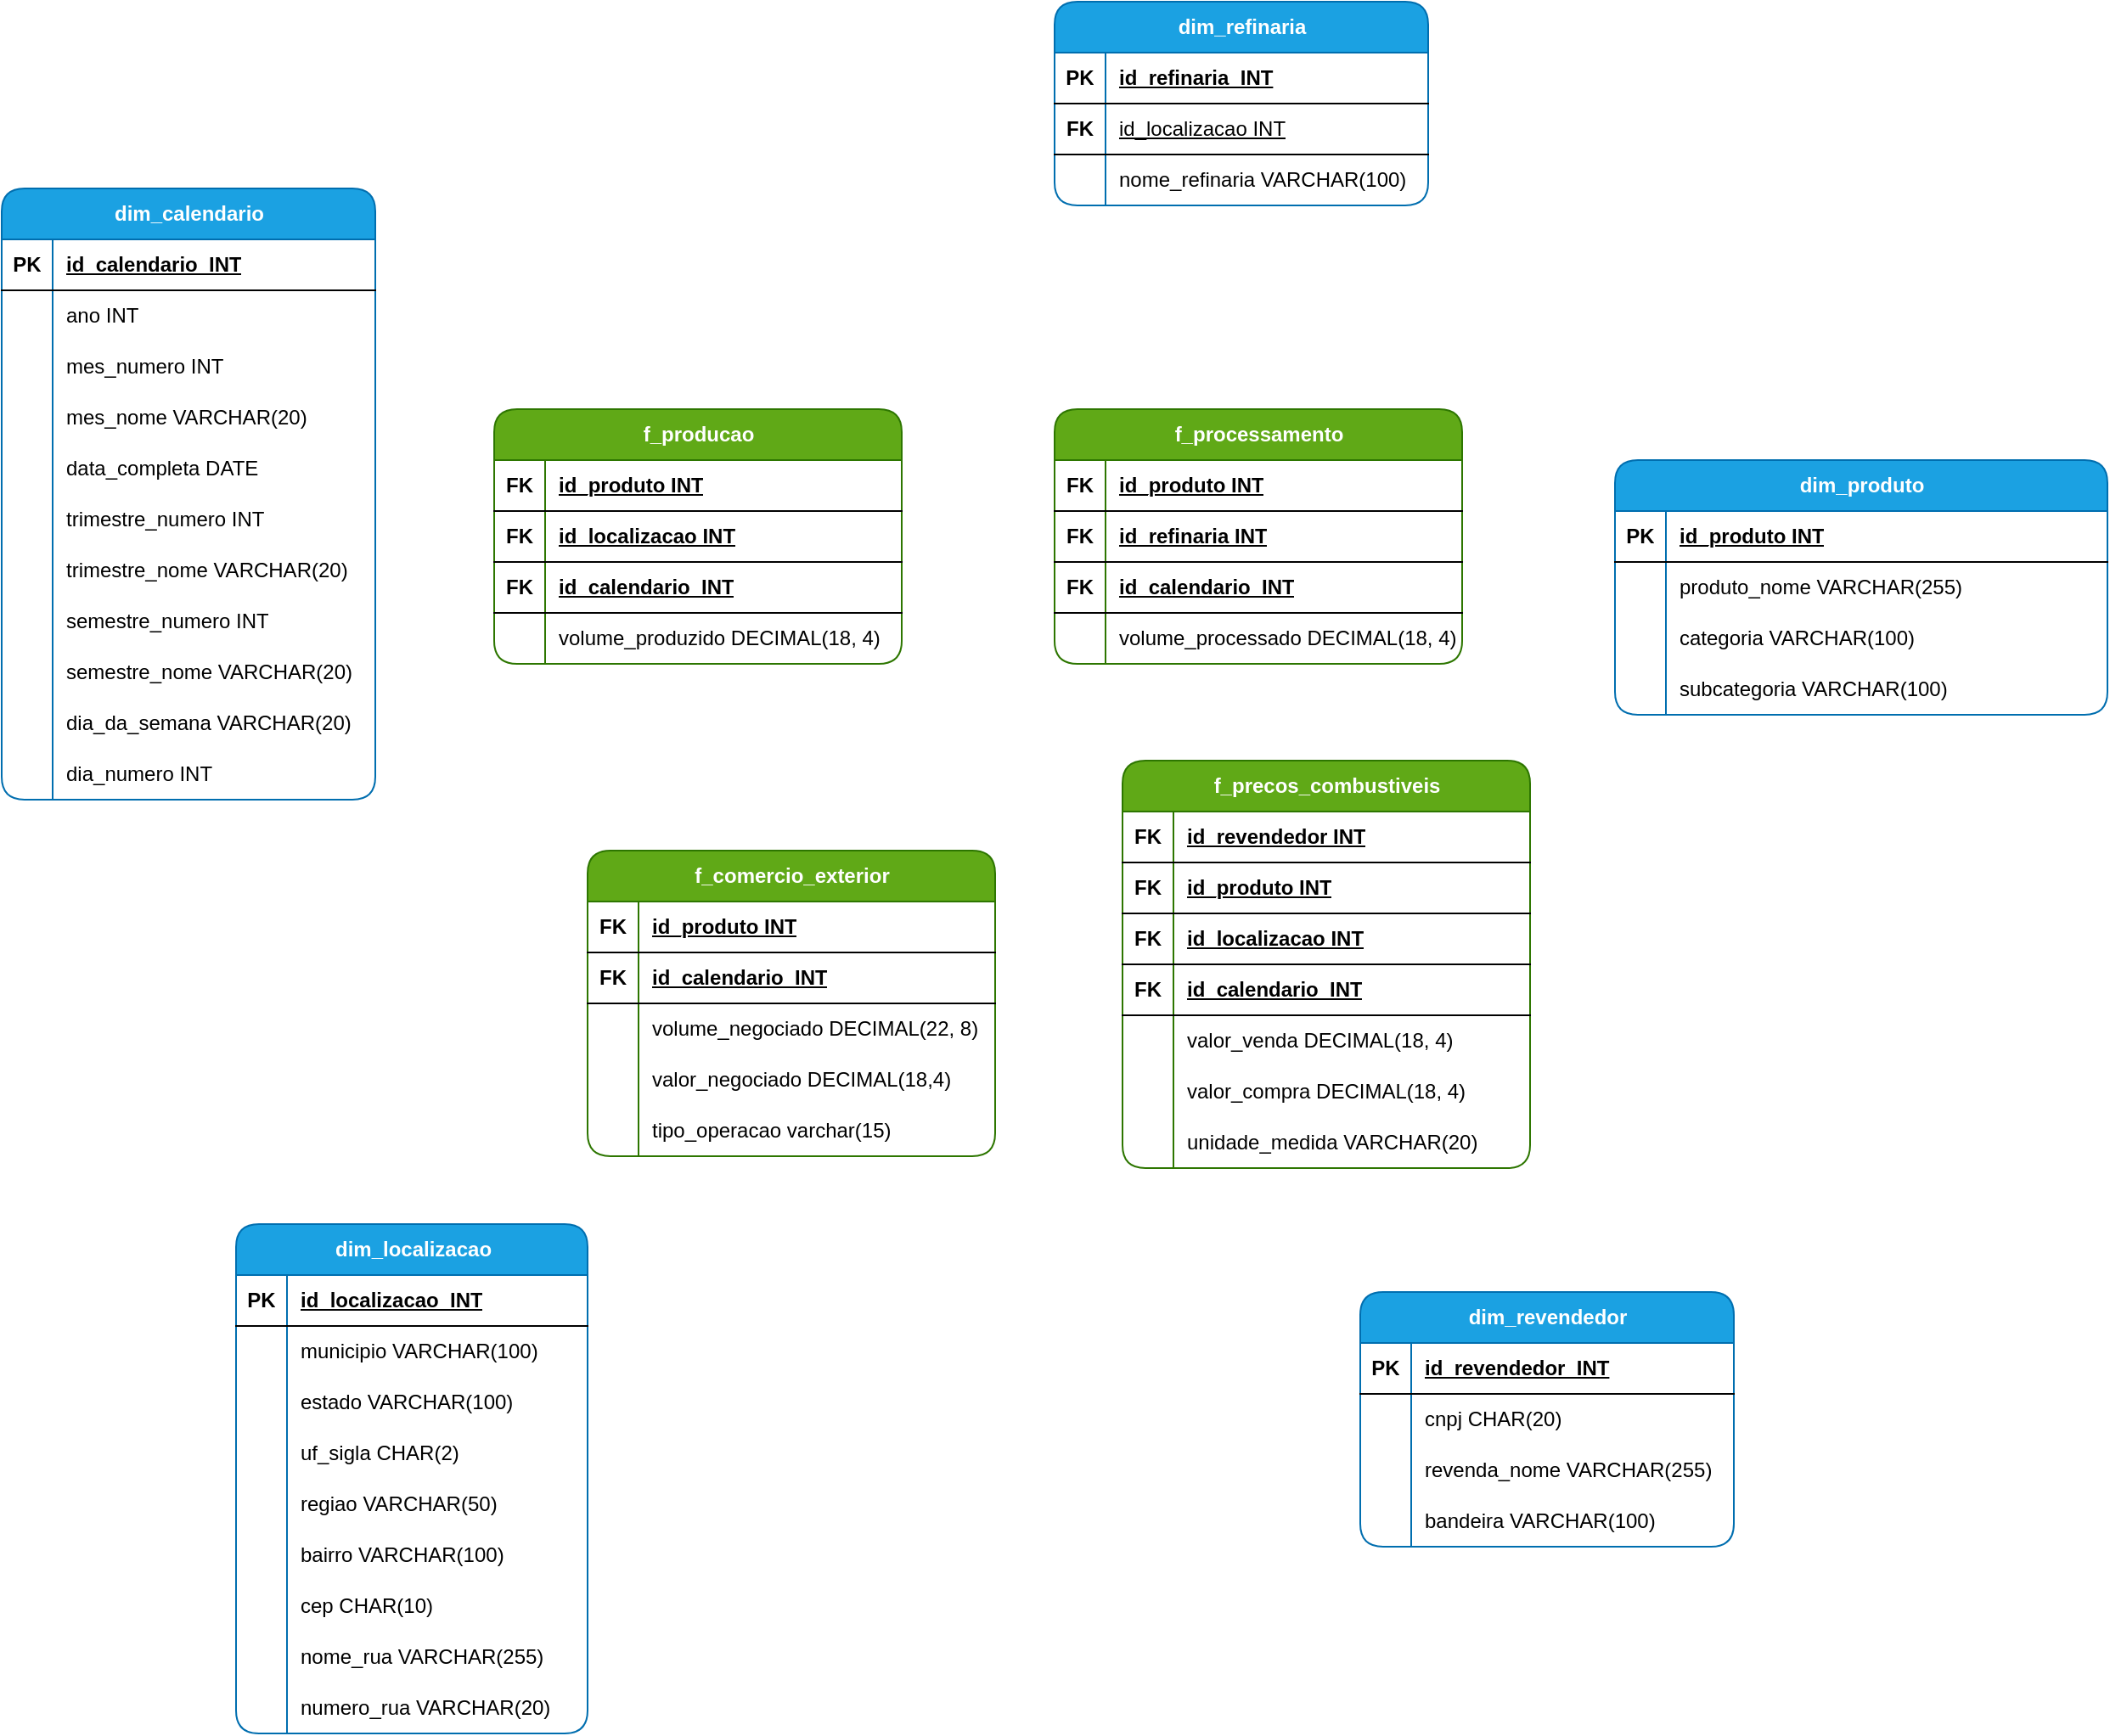 <mxfile version="28.2.5">
  <diagram name="Página-1" id="UThVWe6GM-PNlUxIlU_Z">
    <mxGraphModel grid="1" page="1" gridSize="10" guides="1" tooltips="1" connect="1" arrows="1" fold="1" pageScale="1" pageWidth="1169" pageHeight="1654" math="0" shadow="0">
      <root>
        <mxCell id="0" />
        <mxCell id="1" parent="0" />
        <mxCell id="CKmOCb5uWBH4dnPtMNz6-170" value="dim_calendario" style="shape=table;startSize=30;container=1;collapsible=1;childLayout=tableLayout;fixedRows=1;rowLines=0;fontStyle=1;align=center;resizeLast=1;html=1;swimlaneFillColor=default;rounded=1;shadow=0;strokeWidth=1;perimeterSpacing=1;fillColor=#1ba1e2;strokeColor=#006EAF;fontSize=12;spacingTop=0;fontColor=#ffffff;" vertex="1" parent="1">
          <mxGeometry x="120" y="490" width="220" height="360" as="geometry">
            <mxRectangle x="240" y="50" width="120" height="30" as="alternateBounds" />
          </mxGeometry>
        </mxCell>
        <mxCell id="CKmOCb5uWBH4dnPtMNz6-171" value="" style="shape=tableRow;horizontal=0;startSize=0;swimlaneHead=0;swimlaneBody=0;fillColor=none;collapsible=0;dropTarget=0;points=[[0,0.5],[1,0.5]];portConstraint=eastwest;top=0;left=0;right=0;bottom=1;" vertex="1" parent="CKmOCb5uWBH4dnPtMNz6-170">
          <mxGeometry y="30" width="220" height="30" as="geometry" />
        </mxCell>
        <mxCell id="CKmOCb5uWBH4dnPtMNz6-172" value="PK" style="shape=partialRectangle;connectable=0;fillColor=none;top=0;left=0;bottom=0;right=0;fontStyle=1;overflow=hidden;whiteSpace=wrap;html=1;" vertex="1" parent="CKmOCb5uWBH4dnPtMNz6-171">
          <mxGeometry width="30" height="30" as="geometry">
            <mxRectangle width="30" height="30" as="alternateBounds" />
          </mxGeometry>
        </mxCell>
        <mxCell id="CKmOCb5uWBH4dnPtMNz6-173" value="id_calendario&amp;nbsp; INT" style="shape=partialRectangle;connectable=0;fillColor=none;top=0;left=0;bottom=0;right=0;align=left;spacingLeft=6;fontStyle=5;overflow=hidden;whiteSpace=wrap;html=1;" vertex="1" parent="CKmOCb5uWBH4dnPtMNz6-171">
          <mxGeometry x="30" width="190" height="30" as="geometry">
            <mxRectangle width="190" height="30" as="alternateBounds" />
          </mxGeometry>
        </mxCell>
        <mxCell id="CKmOCb5uWBH4dnPtMNz6-174" value="" style="shape=tableRow;horizontal=0;startSize=0;swimlaneHead=0;swimlaneBody=0;fillColor=none;collapsible=0;dropTarget=0;points=[[0,0.5],[1,0.5]];portConstraint=eastwest;top=0;left=0;right=0;bottom=0;" vertex="1" parent="CKmOCb5uWBH4dnPtMNz6-170">
          <mxGeometry y="60" width="220" height="30" as="geometry" />
        </mxCell>
        <mxCell id="CKmOCb5uWBH4dnPtMNz6-175" value="" style="shape=partialRectangle;connectable=0;fillColor=none;top=0;left=0;bottom=0;right=0;editable=1;overflow=hidden;whiteSpace=wrap;html=1;" vertex="1" parent="CKmOCb5uWBH4dnPtMNz6-174">
          <mxGeometry width="30" height="30" as="geometry">
            <mxRectangle width="30" height="30" as="alternateBounds" />
          </mxGeometry>
        </mxCell>
        <mxCell id="CKmOCb5uWBH4dnPtMNz6-176" value="ano INT" style="shape=partialRectangle;connectable=0;fillColor=none;top=0;left=0;bottom=0;right=0;align=left;spacingLeft=6;overflow=hidden;whiteSpace=wrap;html=1;" vertex="1" parent="CKmOCb5uWBH4dnPtMNz6-174">
          <mxGeometry x="30" width="190" height="30" as="geometry">
            <mxRectangle width="190" height="30" as="alternateBounds" />
          </mxGeometry>
        </mxCell>
        <mxCell id="CKmOCb5uWBH4dnPtMNz6-177" value="" style="shape=tableRow;horizontal=0;startSize=0;swimlaneHead=0;swimlaneBody=0;fillColor=none;collapsible=0;dropTarget=0;points=[[0,0.5],[1,0.5]];portConstraint=eastwest;top=0;left=0;right=0;bottom=0;" vertex="1" parent="CKmOCb5uWBH4dnPtMNz6-170">
          <mxGeometry y="90" width="220" height="30" as="geometry" />
        </mxCell>
        <mxCell id="CKmOCb5uWBH4dnPtMNz6-178" value="" style="shape=partialRectangle;connectable=0;fillColor=none;top=0;left=0;bottom=0;right=0;editable=1;overflow=hidden;whiteSpace=wrap;html=1;" vertex="1" parent="CKmOCb5uWBH4dnPtMNz6-177">
          <mxGeometry width="30" height="30" as="geometry">
            <mxRectangle width="30" height="30" as="alternateBounds" />
          </mxGeometry>
        </mxCell>
        <mxCell id="CKmOCb5uWBH4dnPtMNz6-179" value="mes_numero INT" style="shape=partialRectangle;connectable=0;fillColor=none;top=0;left=0;bottom=0;right=0;align=left;spacingLeft=6;overflow=hidden;whiteSpace=wrap;html=1;" vertex="1" parent="CKmOCb5uWBH4dnPtMNz6-177">
          <mxGeometry x="30" width="190" height="30" as="geometry">
            <mxRectangle width="190" height="30" as="alternateBounds" />
          </mxGeometry>
        </mxCell>
        <mxCell id="CKmOCb5uWBH4dnPtMNz6-180" value="" style="shape=tableRow;horizontal=0;startSize=0;swimlaneHead=0;swimlaneBody=0;fillColor=none;collapsible=0;dropTarget=0;points=[[0,0.5],[1,0.5]];portConstraint=eastwest;top=0;left=0;right=0;bottom=0;" vertex="1" parent="CKmOCb5uWBH4dnPtMNz6-170">
          <mxGeometry y="120" width="220" height="30" as="geometry" />
        </mxCell>
        <mxCell id="CKmOCb5uWBH4dnPtMNz6-181" value="" style="shape=partialRectangle;connectable=0;fillColor=none;top=0;left=0;bottom=0;right=0;editable=1;overflow=hidden;whiteSpace=wrap;html=1;dashed=1;" vertex="1" parent="CKmOCb5uWBH4dnPtMNz6-180">
          <mxGeometry width="30" height="30" as="geometry">
            <mxRectangle width="30" height="30" as="alternateBounds" />
          </mxGeometry>
        </mxCell>
        <mxCell id="CKmOCb5uWBH4dnPtMNz6-182" value="mes_nome VARCHAR(20)" style="shape=partialRectangle;connectable=0;fillColor=none;top=0;left=0;bottom=0;right=0;align=left;spacingLeft=6;overflow=hidden;whiteSpace=wrap;html=1;" vertex="1" parent="CKmOCb5uWBH4dnPtMNz6-180">
          <mxGeometry x="30" width="190" height="30" as="geometry">
            <mxRectangle width="190" height="30" as="alternateBounds" />
          </mxGeometry>
        </mxCell>
        <mxCell id="CKmOCb5uWBH4dnPtMNz6-183" style="shape=tableRow;horizontal=0;startSize=0;swimlaneHead=0;swimlaneBody=0;fillColor=none;collapsible=0;dropTarget=0;points=[[0,0.5],[1,0.5]];portConstraint=eastwest;top=0;left=0;right=0;bottom=0;" vertex="1" parent="CKmOCb5uWBH4dnPtMNz6-170">
          <mxGeometry y="150" width="220" height="30" as="geometry" />
        </mxCell>
        <mxCell id="CKmOCb5uWBH4dnPtMNz6-184" style="shape=partialRectangle;connectable=0;fillColor=none;top=0;left=0;bottom=0;right=0;editable=1;overflow=hidden;whiteSpace=wrap;html=1;dashed=1;" vertex="1" parent="CKmOCb5uWBH4dnPtMNz6-183">
          <mxGeometry width="30" height="30" as="geometry">
            <mxRectangle width="30" height="30" as="alternateBounds" />
          </mxGeometry>
        </mxCell>
        <mxCell id="CKmOCb5uWBH4dnPtMNz6-185" value="data_completa DATE" style="shape=partialRectangle;connectable=0;fillColor=none;top=0;left=0;bottom=0;right=0;align=left;spacingLeft=6;overflow=hidden;whiteSpace=wrap;html=1;" vertex="1" parent="CKmOCb5uWBH4dnPtMNz6-183">
          <mxGeometry x="30" width="190" height="30" as="geometry">
            <mxRectangle width="190" height="30" as="alternateBounds" />
          </mxGeometry>
        </mxCell>
        <mxCell id="CKmOCb5uWBH4dnPtMNz6-186" style="shape=tableRow;horizontal=0;startSize=0;swimlaneHead=0;swimlaneBody=0;fillColor=none;collapsible=0;dropTarget=0;points=[[0,0.5],[1,0.5]];portConstraint=eastwest;top=0;left=0;right=0;bottom=0;" vertex="1" parent="CKmOCb5uWBH4dnPtMNz6-170">
          <mxGeometry y="180" width="220" height="30" as="geometry" />
        </mxCell>
        <mxCell id="CKmOCb5uWBH4dnPtMNz6-187" style="shape=partialRectangle;connectable=0;fillColor=none;top=0;left=0;bottom=0;right=0;editable=1;overflow=hidden;whiteSpace=wrap;html=1;dashed=1;" vertex="1" parent="CKmOCb5uWBH4dnPtMNz6-186">
          <mxGeometry width="30" height="30" as="geometry">
            <mxRectangle width="30" height="30" as="alternateBounds" />
          </mxGeometry>
        </mxCell>
        <mxCell id="CKmOCb5uWBH4dnPtMNz6-188" value="trimestre_numero INT" style="shape=partialRectangle;connectable=0;fillColor=none;top=0;left=0;bottom=0;right=0;align=left;spacingLeft=6;overflow=hidden;whiteSpace=wrap;html=1;" vertex="1" parent="CKmOCb5uWBH4dnPtMNz6-186">
          <mxGeometry x="30" width="190" height="30" as="geometry">
            <mxRectangle width="190" height="30" as="alternateBounds" />
          </mxGeometry>
        </mxCell>
        <mxCell id="CKmOCb5uWBH4dnPtMNz6-189" style="shape=tableRow;horizontal=0;startSize=0;swimlaneHead=0;swimlaneBody=0;fillColor=none;collapsible=0;dropTarget=0;points=[[0,0.5],[1,0.5]];portConstraint=eastwest;top=0;left=0;right=0;bottom=0;" vertex="1" parent="CKmOCb5uWBH4dnPtMNz6-170">
          <mxGeometry y="210" width="220" height="30" as="geometry" />
        </mxCell>
        <mxCell id="CKmOCb5uWBH4dnPtMNz6-190" style="shape=partialRectangle;connectable=0;fillColor=none;top=0;left=0;bottom=0;right=0;editable=1;overflow=hidden;whiteSpace=wrap;html=1;dashed=1;" vertex="1" parent="CKmOCb5uWBH4dnPtMNz6-189">
          <mxGeometry width="30" height="30" as="geometry">
            <mxRectangle width="30" height="30" as="alternateBounds" />
          </mxGeometry>
        </mxCell>
        <mxCell id="CKmOCb5uWBH4dnPtMNz6-191" value="trimestre_nome VARCHAR(20)" style="shape=partialRectangle;connectable=0;fillColor=none;top=0;left=0;bottom=0;right=0;align=left;spacingLeft=6;overflow=hidden;whiteSpace=wrap;html=1;" vertex="1" parent="CKmOCb5uWBH4dnPtMNz6-189">
          <mxGeometry x="30" width="190" height="30" as="geometry">
            <mxRectangle width="190" height="30" as="alternateBounds" />
          </mxGeometry>
        </mxCell>
        <mxCell id="CKmOCb5uWBH4dnPtMNz6-192" style="shape=tableRow;horizontal=0;startSize=0;swimlaneHead=0;swimlaneBody=0;fillColor=none;collapsible=0;dropTarget=0;points=[[0,0.5],[1,0.5]];portConstraint=eastwest;top=0;left=0;right=0;bottom=0;" vertex="1" parent="CKmOCb5uWBH4dnPtMNz6-170">
          <mxGeometry y="240" width="220" height="30" as="geometry" />
        </mxCell>
        <mxCell id="CKmOCb5uWBH4dnPtMNz6-193" style="shape=partialRectangle;connectable=0;fillColor=none;top=0;left=0;bottom=0;right=0;editable=1;overflow=hidden;whiteSpace=wrap;html=1;dashed=1;" vertex="1" parent="CKmOCb5uWBH4dnPtMNz6-192">
          <mxGeometry width="30" height="30" as="geometry">
            <mxRectangle width="30" height="30" as="alternateBounds" />
          </mxGeometry>
        </mxCell>
        <mxCell id="CKmOCb5uWBH4dnPtMNz6-194" value="semestre_numero INT" style="shape=partialRectangle;connectable=0;fillColor=none;top=0;left=0;bottom=0;right=0;align=left;spacingLeft=6;overflow=hidden;whiteSpace=wrap;html=1;" vertex="1" parent="CKmOCb5uWBH4dnPtMNz6-192">
          <mxGeometry x="30" width="190" height="30" as="geometry">
            <mxRectangle width="190" height="30" as="alternateBounds" />
          </mxGeometry>
        </mxCell>
        <mxCell id="CKmOCb5uWBH4dnPtMNz6-195" style="shape=tableRow;horizontal=0;startSize=0;swimlaneHead=0;swimlaneBody=0;fillColor=none;collapsible=0;dropTarget=0;points=[[0,0.5],[1,0.5]];portConstraint=eastwest;top=0;left=0;right=0;bottom=0;" vertex="1" parent="CKmOCb5uWBH4dnPtMNz6-170">
          <mxGeometry y="270" width="220" height="30" as="geometry" />
        </mxCell>
        <mxCell id="CKmOCb5uWBH4dnPtMNz6-196" style="shape=partialRectangle;connectable=0;fillColor=none;top=0;left=0;bottom=0;right=0;editable=1;overflow=hidden;whiteSpace=wrap;html=1;dashed=1;" vertex="1" parent="CKmOCb5uWBH4dnPtMNz6-195">
          <mxGeometry width="30" height="30" as="geometry">
            <mxRectangle width="30" height="30" as="alternateBounds" />
          </mxGeometry>
        </mxCell>
        <mxCell id="CKmOCb5uWBH4dnPtMNz6-197" value="semestre_nome VARCHAR(20)" style="shape=partialRectangle;connectable=0;fillColor=none;top=0;left=0;bottom=0;right=0;align=left;spacingLeft=6;overflow=hidden;whiteSpace=wrap;html=1;" vertex="1" parent="CKmOCb5uWBH4dnPtMNz6-195">
          <mxGeometry x="30" width="190" height="30" as="geometry">
            <mxRectangle width="190" height="30" as="alternateBounds" />
          </mxGeometry>
        </mxCell>
        <mxCell id="CKmOCb5uWBH4dnPtMNz6-198" style="shape=tableRow;horizontal=0;startSize=0;swimlaneHead=0;swimlaneBody=0;fillColor=none;collapsible=0;dropTarget=0;points=[[0,0.5],[1,0.5]];portConstraint=eastwest;top=0;left=0;right=0;bottom=0;" vertex="1" parent="CKmOCb5uWBH4dnPtMNz6-170">
          <mxGeometry y="300" width="220" height="30" as="geometry" />
        </mxCell>
        <mxCell id="CKmOCb5uWBH4dnPtMNz6-199" style="shape=partialRectangle;connectable=0;fillColor=none;top=0;left=0;bottom=0;right=0;editable=1;overflow=hidden;whiteSpace=wrap;html=1;dashed=1;" vertex="1" parent="CKmOCb5uWBH4dnPtMNz6-198">
          <mxGeometry width="30" height="30" as="geometry">
            <mxRectangle width="30" height="30" as="alternateBounds" />
          </mxGeometry>
        </mxCell>
        <mxCell id="CKmOCb5uWBH4dnPtMNz6-200" value="dia_da_semana VARCHAR(20)" style="shape=partialRectangle;connectable=0;fillColor=none;top=0;left=0;bottom=0;right=0;align=left;spacingLeft=6;overflow=hidden;whiteSpace=wrap;html=1;" vertex="1" parent="CKmOCb5uWBH4dnPtMNz6-198">
          <mxGeometry x="30" width="190" height="30" as="geometry">
            <mxRectangle width="190" height="30" as="alternateBounds" />
          </mxGeometry>
        </mxCell>
        <mxCell id="CKmOCb5uWBH4dnPtMNz6-201" style="shape=tableRow;horizontal=0;startSize=0;swimlaneHead=0;swimlaneBody=0;fillColor=none;collapsible=0;dropTarget=0;points=[[0,0.5],[1,0.5]];portConstraint=eastwest;top=0;left=0;right=0;bottom=0;" vertex="1" parent="CKmOCb5uWBH4dnPtMNz6-170">
          <mxGeometry y="330" width="220" height="30" as="geometry" />
        </mxCell>
        <mxCell id="CKmOCb5uWBH4dnPtMNz6-202" style="shape=partialRectangle;connectable=0;fillColor=none;top=0;left=0;bottom=0;right=0;editable=1;overflow=hidden;whiteSpace=wrap;html=1;dashed=1;" vertex="1" parent="CKmOCb5uWBH4dnPtMNz6-201">
          <mxGeometry width="30" height="30" as="geometry">
            <mxRectangle width="30" height="30" as="alternateBounds" />
          </mxGeometry>
        </mxCell>
        <mxCell id="CKmOCb5uWBH4dnPtMNz6-203" value="dia_numero INT" style="shape=partialRectangle;connectable=0;fillColor=none;top=0;left=0;bottom=0;right=0;align=left;spacingLeft=6;overflow=hidden;whiteSpace=wrap;html=1;" vertex="1" parent="CKmOCb5uWBH4dnPtMNz6-201">
          <mxGeometry x="30" width="190" height="30" as="geometry">
            <mxRectangle width="190" height="30" as="alternateBounds" />
          </mxGeometry>
        </mxCell>
        <mxCell id="CKmOCb5uWBH4dnPtMNz6-204" value="dim_localizacao" style="shape=table;startSize=30;container=1;collapsible=1;childLayout=tableLayout;fixedRows=1;rowLines=0;fontStyle=1;align=center;resizeLast=1;html=1;swimlaneFillColor=default;rounded=1;shadow=0;strokeWidth=1;perimeterSpacing=1;fillColor=#1ba1e2;fontColor=#ffffff;strokeColor=#006EAF;fontSize=12;spacingTop=0;" vertex="1" parent="1">
          <mxGeometry x="258" y="1100" width="207" height="300" as="geometry">
            <mxRectangle x="240" y="50" width="120" height="30" as="alternateBounds" />
          </mxGeometry>
        </mxCell>
        <mxCell id="CKmOCb5uWBH4dnPtMNz6-205" value="" style="shape=tableRow;horizontal=0;startSize=0;swimlaneHead=0;swimlaneBody=0;fillColor=none;collapsible=0;dropTarget=0;points=[[0,0.5],[1,0.5]];portConstraint=eastwest;top=0;left=0;right=0;bottom=1;" vertex="1" parent="CKmOCb5uWBH4dnPtMNz6-204">
          <mxGeometry y="30" width="207" height="30" as="geometry" />
        </mxCell>
        <mxCell id="CKmOCb5uWBH4dnPtMNz6-206" value="PK" style="shape=partialRectangle;connectable=0;fillColor=none;top=0;left=0;bottom=0;right=0;fontStyle=1;overflow=hidden;whiteSpace=wrap;html=1;" vertex="1" parent="CKmOCb5uWBH4dnPtMNz6-205">
          <mxGeometry width="30" height="30" as="geometry">
            <mxRectangle width="30" height="30" as="alternateBounds" />
          </mxGeometry>
        </mxCell>
        <mxCell id="CKmOCb5uWBH4dnPtMNz6-207" value="id_localizacao&amp;nbsp; INT" style="shape=partialRectangle;connectable=0;fillColor=none;top=0;left=0;bottom=0;right=0;align=left;spacingLeft=6;fontStyle=5;overflow=hidden;whiteSpace=wrap;html=1;" vertex="1" parent="CKmOCb5uWBH4dnPtMNz6-205">
          <mxGeometry x="30" width="177" height="30" as="geometry">
            <mxRectangle width="177" height="30" as="alternateBounds" />
          </mxGeometry>
        </mxCell>
        <mxCell id="CKmOCb5uWBH4dnPtMNz6-208" value="" style="shape=tableRow;horizontal=0;startSize=0;swimlaneHead=0;swimlaneBody=0;fillColor=none;collapsible=0;dropTarget=0;points=[[0,0.5],[1,0.5]];portConstraint=eastwest;top=0;left=0;right=0;bottom=0;" vertex="1" parent="CKmOCb5uWBH4dnPtMNz6-204">
          <mxGeometry y="60" width="207" height="30" as="geometry" />
        </mxCell>
        <mxCell id="CKmOCb5uWBH4dnPtMNz6-209" value="" style="shape=partialRectangle;connectable=0;fillColor=none;top=0;left=0;bottom=0;right=0;editable=1;overflow=hidden;whiteSpace=wrap;html=1;" vertex="1" parent="CKmOCb5uWBH4dnPtMNz6-208">
          <mxGeometry width="30" height="30" as="geometry">
            <mxRectangle width="30" height="30" as="alternateBounds" />
          </mxGeometry>
        </mxCell>
        <mxCell id="CKmOCb5uWBH4dnPtMNz6-210" value="municipio VARCHAR(100)" style="shape=partialRectangle;connectable=0;fillColor=none;top=0;left=0;bottom=0;right=0;align=left;spacingLeft=6;overflow=hidden;whiteSpace=wrap;html=1;" vertex="1" parent="CKmOCb5uWBH4dnPtMNz6-208">
          <mxGeometry x="30" width="177" height="30" as="geometry">
            <mxRectangle width="177" height="30" as="alternateBounds" />
          </mxGeometry>
        </mxCell>
        <mxCell id="CKmOCb5uWBH4dnPtMNz6-211" value="" style="shape=tableRow;horizontal=0;startSize=0;swimlaneHead=0;swimlaneBody=0;fillColor=none;collapsible=0;dropTarget=0;points=[[0,0.5],[1,0.5]];portConstraint=eastwest;top=0;left=0;right=0;bottom=0;" vertex="1" parent="CKmOCb5uWBH4dnPtMNz6-204">
          <mxGeometry y="90" width="207" height="30" as="geometry" />
        </mxCell>
        <mxCell id="CKmOCb5uWBH4dnPtMNz6-212" value="" style="shape=partialRectangle;connectable=0;fillColor=none;top=0;left=0;bottom=0;right=0;editable=1;overflow=hidden;whiteSpace=wrap;html=1;" vertex="1" parent="CKmOCb5uWBH4dnPtMNz6-211">
          <mxGeometry width="30" height="30" as="geometry">
            <mxRectangle width="30" height="30" as="alternateBounds" />
          </mxGeometry>
        </mxCell>
        <mxCell id="CKmOCb5uWBH4dnPtMNz6-213" value="estado VARCHAR(100)" style="shape=partialRectangle;connectable=0;fillColor=none;top=0;left=0;bottom=0;right=0;align=left;spacingLeft=6;overflow=hidden;whiteSpace=wrap;html=1;" vertex="1" parent="CKmOCb5uWBH4dnPtMNz6-211">
          <mxGeometry x="30" width="177" height="30" as="geometry">
            <mxRectangle width="177" height="30" as="alternateBounds" />
          </mxGeometry>
        </mxCell>
        <mxCell id="CKmOCb5uWBH4dnPtMNz6-214" value="" style="shape=tableRow;horizontal=0;startSize=0;swimlaneHead=0;swimlaneBody=0;fillColor=none;collapsible=0;dropTarget=0;points=[[0,0.5],[1,0.5]];portConstraint=eastwest;top=0;left=0;right=0;bottom=0;" vertex="1" parent="CKmOCb5uWBH4dnPtMNz6-204">
          <mxGeometry y="120" width="207" height="30" as="geometry" />
        </mxCell>
        <mxCell id="CKmOCb5uWBH4dnPtMNz6-215" value="" style="shape=partialRectangle;connectable=0;fillColor=none;top=0;left=0;bottom=0;right=0;editable=1;overflow=hidden;whiteSpace=wrap;html=1;dashed=1;" vertex="1" parent="CKmOCb5uWBH4dnPtMNz6-214">
          <mxGeometry width="30" height="30" as="geometry">
            <mxRectangle width="30" height="30" as="alternateBounds" />
          </mxGeometry>
        </mxCell>
        <mxCell id="CKmOCb5uWBH4dnPtMNz6-216" value="uf_sigla CHAR(2)" style="shape=partialRectangle;connectable=0;fillColor=none;top=0;left=0;bottom=0;right=0;align=left;spacingLeft=6;overflow=hidden;whiteSpace=wrap;html=1;" vertex="1" parent="CKmOCb5uWBH4dnPtMNz6-214">
          <mxGeometry x="30" width="177" height="30" as="geometry">
            <mxRectangle width="177" height="30" as="alternateBounds" />
          </mxGeometry>
        </mxCell>
        <mxCell id="CKmOCb5uWBH4dnPtMNz6-217" style="shape=tableRow;horizontal=0;startSize=0;swimlaneHead=0;swimlaneBody=0;fillColor=none;collapsible=0;dropTarget=0;points=[[0,0.5],[1,0.5]];portConstraint=eastwest;top=0;left=0;right=0;bottom=0;" vertex="1" parent="CKmOCb5uWBH4dnPtMNz6-204">
          <mxGeometry y="150" width="207" height="30" as="geometry" />
        </mxCell>
        <mxCell id="CKmOCb5uWBH4dnPtMNz6-218" style="shape=partialRectangle;connectable=0;fillColor=none;top=0;left=0;bottom=0;right=0;editable=1;overflow=hidden;whiteSpace=wrap;html=1;dashed=1;" vertex="1" parent="CKmOCb5uWBH4dnPtMNz6-217">
          <mxGeometry width="30" height="30" as="geometry">
            <mxRectangle width="30" height="30" as="alternateBounds" />
          </mxGeometry>
        </mxCell>
        <mxCell id="CKmOCb5uWBH4dnPtMNz6-219" value="regiao VARCHAR(50)" style="shape=partialRectangle;connectable=0;fillColor=none;top=0;left=0;bottom=0;right=0;align=left;spacingLeft=6;overflow=hidden;whiteSpace=wrap;html=1;" vertex="1" parent="CKmOCb5uWBH4dnPtMNz6-217">
          <mxGeometry x="30" width="177" height="30" as="geometry">
            <mxRectangle width="177" height="30" as="alternateBounds" />
          </mxGeometry>
        </mxCell>
        <mxCell id="CKmOCb5uWBH4dnPtMNz6-220" style="shape=tableRow;horizontal=0;startSize=0;swimlaneHead=0;swimlaneBody=0;fillColor=none;collapsible=0;dropTarget=0;points=[[0,0.5],[1,0.5]];portConstraint=eastwest;top=0;left=0;right=0;bottom=0;" vertex="1" parent="CKmOCb5uWBH4dnPtMNz6-204">
          <mxGeometry y="180" width="207" height="30" as="geometry" />
        </mxCell>
        <mxCell id="CKmOCb5uWBH4dnPtMNz6-221" style="shape=partialRectangle;connectable=0;fillColor=none;top=0;left=0;bottom=0;right=0;editable=1;overflow=hidden;whiteSpace=wrap;html=1;dashed=1;" vertex="1" parent="CKmOCb5uWBH4dnPtMNz6-220">
          <mxGeometry width="30" height="30" as="geometry">
            <mxRectangle width="30" height="30" as="alternateBounds" />
          </mxGeometry>
        </mxCell>
        <mxCell id="CKmOCb5uWBH4dnPtMNz6-222" value="bairro VARCHAR(100)" style="shape=partialRectangle;connectable=0;fillColor=none;top=0;left=0;bottom=0;right=0;align=left;spacingLeft=6;overflow=hidden;whiteSpace=wrap;html=1;" vertex="1" parent="CKmOCb5uWBH4dnPtMNz6-220">
          <mxGeometry x="30" width="177" height="30" as="geometry">
            <mxRectangle width="177" height="30" as="alternateBounds" />
          </mxGeometry>
        </mxCell>
        <mxCell id="CKmOCb5uWBH4dnPtMNz6-223" style="shape=tableRow;horizontal=0;startSize=0;swimlaneHead=0;swimlaneBody=0;fillColor=none;collapsible=0;dropTarget=0;points=[[0,0.5],[1,0.5]];portConstraint=eastwest;top=0;left=0;right=0;bottom=0;" vertex="1" parent="CKmOCb5uWBH4dnPtMNz6-204">
          <mxGeometry y="210" width="207" height="30" as="geometry" />
        </mxCell>
        <mxCell id="CKmOCb5uWBH4dnPtMNz6-224" style="shape=partialRectangle;connectable=0;fillColor=none;top=0;left=0;bottom=0;right=0;editable=1;overflow=hidden;whiteSpace=wrap;html=1;dashed=1;" vertex="1" parent="CKmOCb5uWBH4dnPtMNz6-223">
          <mxGeometry width="30" height="30" as="geometry">
            <mxRectangle width="30" height="30" as="alternateBounds" />
          </mxGeometry>
        </mxCell>
        <mxCell id="CKmOCb5uWBH4dnPtMNz6-225" value="cep CHAR(10)" style="shape=partialRectangle;connectable=0;fillColor=none;top=0;left=0;bottom=0;right=0;align=left;spacingLeft=6;overflow=hidden;whiteSpace=wrap;html=1;" vertex="1" parent="CKmOCb5uWBH4dnPtMNz6-223">
          <mxGeometry x="30" width="177" height="30" as="geometry">
            <mxRectangle width="177" height="30" as="alternateBounds" />
          </mxGeometry>
        </mxCell>
        <mxCell id="CKmOCb5uWBH4dnPtMNz6-226" style="shape=tableRow;horizontal=0;startSize=0;swimlaneHead=0;swimlaneBody=0;fillColor=none;collapsible=0;dropTarget=0;points=[[0,0.5],[1,0.5]];portConstraint=eastwest;top=0;left=0;right=0;bottom=0;" vertex="1" parent="CKmOCb5uWBH4dnPtMNz6-204">
          <mxGeometry y="240" width="207" height="30" as="geometry" />
        </mxCell>
        <mxCell id="CKmOCb5uWBH4dnPtMNz6-227" style="shape=partialRectangle;connectable=0;fillColor=none;top=0;left=0;bottom=0;right=0;editable=1;overflow=hidden;whiteSpace=wrap;html=1;dashed=1;" vertex="1" parent="CKmOCb5uWBH4dnPtMNz6-226">
          <mxGeometry width="30" height="30" as="geometry">
            <mxRectangle width="30" height="30" as="alternateBounds" />
          </mxGeometry>
        </mxCell>
        <mxCell id="CKmOCb5uWBH4dnPtMNz6-228" value="nome_rua VARCHAR(255)" style="shape=partialRectangle;connectable=0;fillColor=none;top=0;left=0;bottom=0;right=0;align=left;spacingLeft=6;overflow=hidden;whiteSpace=wrap;html=1;" vertex="1" parent="CKmOCb5uWBH4dnPtMNz6-226">
          <mxGeometry x="30" width="177" height="30" as="geometry">
            <mxRectangle width="177" height="30" as="alternateBounds" />
          </mxGeometry>
        </mxCell>
        <mxCell id="CKmOCb5uWBH4dnPtMNz6-229" style="shape=tableRow;horizontal=0;startSize=0;swimlaneHead=0;swimlaneBody=0;fillColor=none;collapsible=0;dropTarget=0;points=[[0,0.5],[1,0.5]];portConstraint=eastwest;top=0;left=0;right=0;bottom=0;" vertex="1" parent="CKmOCb5uWBH4dnPtMNz6-204">
          <mxGeometry y="270" width="207" height="30" as="geometry" />
        </mxCell>
        <mxCell id="CKmOCb5uWBH4dnPtMNz6-230" style="shape=partialRectangle;connectable=0;fillColor=none;top=0;left=0;bottom=0;right=0;editable=1;overflow=hidden;whiteSpace=wrap;html=1;dashed=1;" vertex="1" parent="CKmOCb5uWBH4dnPtMNz6-229">
          <mxGeometry width="30" height="30" as="geometry">
            <mxRectangle width="30" height="30" as="alternateBounds" />
          </mxGeometry>
        </mxCell>
        <mxCell id="CKmOCb5uWBH4dnPtMNz6-231" value="numero_rua VARCHAR(20)" style="shape=partialRectangle;connectable=0;fillColor=none;top=0;left=0;bottom=0;right=0;align=left;spacingLeft=6;overflow=hidden;whiteSpace=wrap;html=1;" vertex="1" parent="CKmOCb5uWBH4dnPtMNz6-229">
          <mxGeometry x="30" width="177" height="30" as="geometry">
            <mxRectangle width="177" height="30" as="alternateBounds" />
          </mxGeometry>
        </mxCell>
        <mxCell id="CKmOCb5uWBH4dnPtMNz6-232" value="dim_revendedor" style="shape=table;startSize=30;container=1;collapsible=1;childLayout=tableLayout;fixedRows=1;rowLines=0;fontStyle=1;align=center;resizeLast=1;html=1;swimlaneFillColor=default;rounded=1;shadow=0;strokeWidth=1;perimeterSpacing=1;fillColor=#1ba1e2;strokeColor=#006EAF;fontSize=12;spacingTop=0;fontColor=#ffffff;" vertex="1" parent="1">
          <mxGeometry x="920" y="1140" width="220" height="150" as="geometry">
            <mxRectangle x="240" y="50" width="120" height="30" as="alternateBounds" />
          </mxGeometry>
        </mxCell>
        <mxCell id="CKmOCb5uWBH4dnPtMNz6-233" value="" style="shape=tableRow;horizontal=0;startSize=0;swimlaneHead=0;swimlaneBody=0;fillColor=none;collapsible=0;dropTarget=0;points=[[0,0.5],[1,0.5]];portConstraint=eastwest;top=0;left=0;right=0;bottom=1;" vertex="1" parent="CKmOCb5uWBH4dnPtMNz6-232">
          <mxGeometry y="30" width="220" height="30" as="geometry" />
        </mxCell>
        <mxCell id="CKmOCb5uWBH4dnPtMNz6-234" value="PK" style="shape=partialRectangle;connectable=0;fillColor=none;top=0;left=0;bottom=0;right=0;fontStyle=1;overflow=hidden;whiteSpace=wrap;html=1;" vertex="1" parent="CKmOCb5uWBH4dnPtMNz6-233">
          <mxGeometry width="30" height="30" as="geometry">
            <mxRectangle width="30" height="30" as="alternateBounds" />
          </mxGeometry>
        </mxCell>
        <mxCell id="CKmOCb5uWBH4dnPtMNz6-235" value="id_revendedor&amp;nbsp; INT" style="shape=partialRectangle;connectable=0;fillColor=none;top=0;left=0;bottom=0;right=0;align=left;spacingLeft=6;fontStyle=5;overflow=hidden;whiteSpace=wrap;html=1;" vertex="1" parent="CKmOCb5uWBH4dnPtMNz6-233">
          <mxGeometry x="30" width="190" height="30" as="geometry">
            <mxRectangle width="190" height="30" as="alternateBounds" />
          </mxGeometry>
        </mxCell>
        <mxCell id="CKmOCb5uWBH4dnPtMNz6-236" value="" style="shape=tableRow;horizontal=0;startSize=0;swimlaneHead=0;swimlaneBody=0;fillColor=none;collapsible=0;dropTarget=0;points=[[0,0.5],[1,0.5]];portConstraint=eastwest;top=0;left=0;right=0;bottom=0;" vertex="1" parent="CKmOCb5uWBH4dnPtMNz6-232">
          <mxGeometry y="60" width="220" height="30" as="geometry" />
        </mxCell>
        <mxCell id="CKmOCb5uWBH4dnPtMNz6-237" value="" style="shape=partialRectangle;connectable=0;fillColor=none;top=0;left=0;bottom=0;right=0;editable=1;overflow=hidden;whiteSpace=wrap;html=1;" vertex="1" parent="CKmOCb5uWBH4dnPtMNz6-236">
          <mxGeometry width="30" height="30" as="geometry">
            <mxRectangle width="30" height="30" as="alternateBounds" />
          </mxGeometry>
        </mxCell>
        <mxCell id="CKmOCb5uWBH4dnPtMNz6-238" value="cnpj CHAR(20)" style="shape=partialRectangle;connectable=0;fillColor=none;top=0;left=0;bottom=0;right=0;align=left;spacingLeft=6;overflow=hidden;whiteSpace=wrap;html=1;" vertex="1" parent="CKmOCb5uWBH4dnPtMNz6-236">
          <mxGeometry x="30" width="190" height="30" as="geometry">
            <mxRectangle width="190" height="30" as="alternateBounds" />
          </mxGeometry>
        </mxCell>
        <mxCell id="CKmOCb5uWBH4dnPtMNz6-239" value="" style="shape=tableRow;horizontal=0;startSize=0;swimlaneHead=0;swimlaneBody=0;fillColor=none;collapsible=0;dropTarget=0;points=[[0,0.5],[1,0.5]];portConstraint=eastwest;top=0;left=0;right=0;bottom=0;" vertex="1" parent="CKmOCb5uWBH4dnPtMNz6-232">
          <mxGeometry y="90" width="220" height="30" as="geometry" />
        </mxCell>
        <mxCell id="CKmOCb5uWBH4dnPtMNz6-240" value="" style="shape=partialRectangle;connectable=0;fillColor=none;top=0;left=0;bottom=0;right=0;editable=1;overflow=hidden;whiteSpace=wrap;html=1;" vertex="1" parent="CKmOCb5uWBH4dnPtMNz6-239">
          <mxGeometry width="30" height="30" as="geometry">
            <mxRectangle width="30" height="30" as="alternateBounds" />
          </mxGeometry>
        </mxCell>
        <mxCell id="CKmOCb5uWBH4dnPtMNz6-241" value="revenda_nome VARCHAR(255)" style="shape=partialRectangle;connectable=0;fillColor=none;top=0;left=0;bottom=0;right=0;align=left;spacingLeft=6;overflow=hidden;whiteSpace=wrap;html=1;" vertex="1" parent="CKmOCb5uWBH4dnPtMNz6-239">
          <mxGeometry x="30" width="190" height="30" as="geometry">
            <mxRectangle width="190" height="30" as="alternateBounds" />
          </mxGeometry>
        </mxCell>
        <mxCell id="CKmOCb5uWBH4dnPtMNz6-242" value="" style="shape=tableRow;horizontal=0;startSize=0;swimlaneHead=0;swimlaneBody=0;fillColor=none;collapsible=0;dropTarget=0;points=[[0,0.5],[1,0.5]];portConstraint=eastwest;top=0;left=0;right=0;bottom=0;" vertex="1" parent="CKmOCb5uWBH4dnPtMNz6-232">
          <mxGeometry y="120" width="220" height="30" as="geometry" />
        </mxCell>
        <mxCell id="CKmOCb5uWBH4dnPtMNz6-243" value="" style="shape=partialRectangle;connectable=0;fillColor=none;top=0;left=0;bottom=0;right=0;editable=1;overflow=hidden;whiteSpace=wrap;html=1;dashed=1;" vertex="1" parent="CKmOCb5uWBH4dnPtMNz6-242">
          <mxGeometry width="30" height="30" as="geometry">
            <mxRectangle width="30" height="30" as="alternateBounds" />
          </mxGeometry>
        </mxCell>
        <mxCell id="CKmOCb5uWBH4dnPtMNz6-244" value="bandeira VARCHAR(100)" style="shape=partialRectangle;connectable=0;fillColor=none;top=0;left=0;bottom=0;right=0;align=left;spacingLeft=6;overflow=hidden;whiteSpace=wrap;html=1;" vertex="1" parent="CKmOCb5uWBH4dnPtMNz6-242">
          <mxGeometry x="30" width="190" height="30" as="geometry">
            <mxRectangle width="190" height="30" as="alternateBounds" />
          </mxGeometry>
        </mxCell>
        <mxCell id="CKmOCb5uWBH4dnPtMNz6-245" value="dim_produto" style="shape=table;startSize=30;container=1;collapsible=1;childLayout=tableLayout;fixedRows=1;rowLines=0;fontStyle=1;align=center;resizeLast=1;html=1;swimlaneFillColor=default;rounded=1;shadow=0;strokeWidth=1;perimeterSpacing=1;fillColor=#1ba1e2;strokeColor=#006EAF;fontSize=12;spacingTop=0;fontColor=#ffffff;" vertex="1" parent="1">
          <mxGeometry x="1070" y="650" width="290" height="150" as="geometry">
            <mxRectangle x="240" y="50" width="120" height="30" as="alternateBounds" />
          </mxGeometry>
        </mxCell>
        <mxCell id="CKmOCb5uWBH4dnPtMNz6-246" value="" style="shape=tableRow;horizontal=0;startSize=0;swimlaneHead=0;swimlaneBody=0;fillColor=none;collapsible=0;dropTarget=0;points=[[0,0.5],[1,0.5]];portConstraint=eastwest;top=0;left=0;right=0;bottom=1;" vertex="1" parent="CKmOCb5uWBH4dnPtMNz6-245">
          <mxGeometry y="30" width="290" height="30" as="geometry" />
        </mxCell>
        <mxCell id="CKmOCb5uWBH4dnPtMNz6-247" value="PK" style="shape=partialRectangle;connectable=0;fillColor=none;top=0;left=0;bottom=0;right=0;fontStyle=1;overflow=hidden;whiteSpace=wrap;html=1;" vertex="1" parent="CKmOCb5uWBH4dnPtMNz6-246">
          <mxGeometry width="30" height="30" as="geometry">
            <mxRectangle width="30" height="30" as="alternateBounds" />
          </mxGeometry>
        </mxCell>
        <mxCell id="CKmOCb5uWBH4dnPtMNz6-248" value="id_produto INT" style="shape=partialRectangle;connectable=0;fillColor=none;top=0;left=0;bottom=0;right=0;align=left;spacingLeft=6;fontStyle=5;overflow=hidden;whiteSpace=wrap;html=1;" vertex="1" parent="CKmOCb5uWBH4dnPtMNz6-246">
          <mxGeometry x="30" width="260" height="30" as="geometry">
            <mxRectangle width="260" height="30" as="alternateBounds" />
          </mxGeometry>
        </mxCell>
        <mxCell id="CKmOCb5uWBH4dnPtMNz6-249" value="" style="shape=tableRow;horizontal=0;startSize=0;swimlaneHead=0;swimlaneBody=0;fillColor=none;collapsible=0;dropTarget=0;points=[[0,0.5],[1,0.5]];portConstraint=eastwest;top=0;left=0;right=0;bottom=0;" vertex="1" parent="CKmOCb5uWBH4dnPtMNz6-245">
          <mxGeometry y="60" width="290" height="30" as="geometry" />
        </mxCell>
        <mxCell id="CKmOCb5uWBH4dnPtMNz6-250" value="" style="shape=partialRectangle;connectable=0;fillColor=none;top=0;left=0;bottom=0;right=0;editable=1;overflow=hidden;whiteSpace=wrap;html=1;" vertex="1" parent="CKmOCb5uWBH4dnPtMNz6-249">
          <mxGeometry width="30" height="30" as="geometry">
            <mxRectangle width="30" height="30" as="alternateBounds" />
          </mxGeometry>
        </mxCell>
        <mxCell id="CKmOCb5uWBH4dnPtMNz6-251" value="produto_nome VARCHAR(255)" style="shape=partialRectangle;connectable=0;fillColor=none;top=0;left=0;bottom=0;right=0;align=left;spacingLeft=6;overflow=hidden;whiteSpace=wrap;html=1;" vertex="1" parent="CKmOCb5uWBH4dnPtMNz6-249">
          <mxGeometry x="30" width="260" height="30" as="geometry">
            <mxRectangle width="260" height="30" as="alternateBounds" />
          </mxGeometry>
        </mxCell>
        <mxCell id="CKmOCb5uWBH4dnPtMNz6-252" value="" style="shape=tableRow;horizontal=0;startSize=0;swimlaneHead=0;swimlaneBody=0;fillColor=none;collapsible=0;dropTarget=0;points=[[0,0.5],[1,0.5]];portConstraint=eastwest;top=0;left=0;right=0;bottom=0;" vertex="1" parent="CKmOCb5uWBH4dnPtMNz6-245">
          <mxGeometry y="90" width="290" height="30" as="geometry" />
        </mxCell>
        <mxCell id="CKmOCb5uWBH4dnPtMNz6-253" value="" style="shape=partialRectangle;connectable=0;fillColor=none;top=0;left=0;bottom=0;right=0;editable=1;overflow=hidden;whiteSpace=wrap;html=1;" vertex="1" parent="CKmOCb5uWBH4dnPtMNz6-252">
          <mxGeometry width="30" height="30" as="geometry">
            <mxRectangle width="30" height="30" as="alternateBounds" />
          </mxGeometry>
        </mxCell>
        <mxCell id="CKmOCb5uWBH4dnPtMNz6-254" value="categoria VARCHAR(100)" style="shape=partialRectangle;connectable=0;fillColor=none;top=0;left=0;bottom=0;right=0;align=left;spacingLeft=6;overflow=hidden;whiteSpace=wrap;html=1;" vertex="1" parent="CKmOCb5uWBH4dnPtMNz6-252">
          <mxGeometry x="30" width="260" height="30" as="geometry">
            <mxRectangle width="260" height="30" as="alternateBounds" />
          </mxGeometry>
        </mxCell>
        <mxCell id="CKmOCb5uWBH4dnPtMNz6-255" value="" style="shape=tableRow;horizontal=0;startSize=0;swimlaneHead=0;swimlaneBody=0;fillColor=none;collapsible=0;dropTarget=0;points=[[0,0.5],[1,0.5]];portConstraint=eastwest;top=0;left=0;right=0;bottom=0;" vertex="1" parent="CKmOCb5uWBH4dnPtMNz6-245">
          <mxGeometry y="120" width="290" height="30" as="geometry" />
        </mxCell>
        <mxCell id="CKmOCb5uWBH4dnPtMNz6-256" value="" style="shape=partialRectangle;connectable=0;fillColor=none;top=0;left=0;bottom=0;right=0;editable=1;overflow=hidden;whiteSpace=wrap;html=1;dashed=1;" vertex="1" parent="CKmOCb5uWBH4dnPtMNz6-255">
          <mxGeometry width="30" height="30" as="geometry">
            <mxRectangle width="30" height="30" as="alternateBounds" />
          </mxGeometry>
        </mxCell>
        <mxCell id="CKmOCb5uWBH4dnPtMNz6-257" value="subcategoria VARCHAR(100)" style="shape=partialRectangle;connectable=0;fillColor=none;top=0;left=0;bottom=0;right=0;align=left;spacingLeft=6;overflow=hidden;whiteSpace=wrap;html=1;" vertex="1" parent="CKmOCb5uWBH4dnPtMNz6-255">
          <mxGeometry x="30" width="260" height="30" as="geometry">
            <mxRectangle width="260" height="30" as="alternateBounds" />
          </mxGeometry>
        </mxCell>
        <mxCell id="CKmOCb5uWBH4dnPtMNz6-264" value="dim_refinaria" style="shape=table;startSize=30;container=1;collapsible=1;childLayout=tableLayout;fixedRows=1;rowLines=0;fontStyle=1;align=center;resizeLast=1;html=1;swimlaneFillColor=default;rounded=1;shadow=0;strokeWidth=1;perimeterSpacing=1;fillColor=#1ba1e2;strokeColor=#006EAF;fontSize=12;spacingTop=0;fontColor=#ffffff;" vertex="1" parent="1">
          <mxGeometry x="740" y="380" width="220" height="120" as="geometry">
            <mxRectangle x="240" y="50" width="120" height="30" as="alternateBounds" />
          </mxGeometry>
        </mxCell>
        <mxCell id="CKmOCb5uWBH4dnPtMNz6-265" style="shape=tableRow;horizontal=0;startSize=0;swimlaneHead=0;swimlaneBody=0;fillColor=none;collapsible=0;dropTarget=0;points=[[0,0.5],[1,0.5]];portConstraint=eastwest;top=0;left=0;right=0;bottom=1;" vertex="1" parent="CKmOCb5uWBH4dnPtMNz6-264">
          <mxGeometry y="30" width="220" height="30" as="geometry" />
        </mxCell>
        <mxCell id="CKmOCb5uWBH4dnPtMNz6-266" value="PK" style="shape=partialRectangle;connectable=0;fillColor=none;top=0;left=0;bottom=0;right=0;fontStyle=1;overflow=hidden;whiteSpace=wrap;html=1;" vertex="1" parent="CKmOCb5uWBH4dnPtMNz6-265">
          <mxGeometry width="30" height="30" as="geometry">
            <mxRectangle width="30" height="30" as="alternateBounds" />
          </mxGeometry>
        </mxCell>
        <mxCell id="CKmOCb5uWBH4dnPtMNz6-267" value="id_refinaria&amp;nbsp; INT" style="shape=partialRectangle;connectable=0;fillColor=none;top=0;left=0;bottom=0;right=0;align=left;spacingLeft=6;fontStyle=5;overflow=hidden;whiteSpace=wrap;html=1;" vertex="1" parent="CKmOCb5uWBH4dnPtMNz6-265">
          <mxGeometry x="30" width="190" height="30" as="geometry">
            <mxRectangle width="190" height="30" as="alternateBounds" />
          </mxGeometry>
        </mxCell>
        <mxCell id="CKmOCb5uWBH4dnPtMNz6-268" value="" style="shape=tableRow;horizontal=0;startSize=0;swimlaneHead=0;swimlaneBody=0;fillColor=none;collapsible=0;dropTarget=0;points=[[0,0.5],[1,0.5]];portConstraint=eastwest;top=0;left=0;right=0;bottom=1;" vertex="1" parent="CKmOCb5uWBH4dnPtMNz6-264">
          <mxGeometry y="60" width="220" height="30" as="geometry" />
        </mxCell>
        <mxCell id="CKmOCb5uWBH4dnPtMNz6-269" value="&lt;b style=&quot;text-align: left;&quot;&gt;FK&lt;/b&gt;" style="shape=partialRectangle;connectable=0;fillColor=none;top=0;left=0;bottom=0;right=0;fontStyle=1;overflow=hidden;whiteSpace=wrap;html=1;" vertex="1" parent="CKmOCb5uWBH4dnPtMNz6-268">
          <mxGeometry width="30" height="30" as="geometry">
            <mxRectangle width="30" height="30" as="alternateBounds" />
          </mxGeometry>
        </mxCell>
        <mxCell id="CKmOCb5uWBH4dnPtMNz6-270" value="&lt;span style=&quot;font-weight: 400;&quot;&gt;id_localizacao INT&lt;/span&gt;" style="shape=partialRectangle;connectable=0;fillColor=none;top=0;left=0;bottom=0;right=0;align=left;spacingLeft=6;fontStyle=5;overflow=hidden;whiteSpace=wrap;html=1;" vertex="1" parent="CKmOCb5uWBH4dnPtMNz6-268">
          <mxGeometry x="30" width="190" height="30" as="geometry">
            <mxRectangle width="190" height="30" as="alternateBounds" />
          </mxGeometry>
        </mxCell>
        <mxCell id="CKmOCb5uWBH4dnPtMNz6-271" value="" style="shape=tableRow;horizontal=0;startSize=0;swimlaneHead=0;swimlaneBody=0;fillColor=none;collapsible=0;dropTarget=0;points=[[0,0.5],[1,0.5]];portConstraint=eastwest;top=0;left=0;right=0;bottom=0;" vertex="1" parent="CKmOCb5uWBH4dnPtMNz6-264">
          <mxGeometry y="90" width="220" height="30" as="geometry" />
        </mxCell>
        <mxCell id="CKmOCb5uWBH4dnPtMNz6-272" value="" style="shape=partialRectangle;connectable=0;fillColor=none;top=0;left=0;bottom=0;right=0;editable=1;overflow=hidden;whiteSpace=wrap;html=1;" vertex="1" parent="CKmOCb5uWBH4dnPtMNz6-271">
          <mxGeometry width="30" height="30" as="geometry">
            <mxRectangle width="30" height="30" as="alternateBounds" />
          </mxGeometry>
        </mxCell>
        <mxCell id="CKmOCb5uWBH4dnPtMNz6-273" value="nome_refinaria VARCHAR(100)" style="shape=partialRectangle;connectable=0;fillColor=none;top=0;left=0;bottom=0;right=0;align=left;spacingLeft=6;overflow=hidden;whiteSpace=wrap;html=1;" vertex="1" parent="CKmOCb5uWBH4dnPtMNz6-271">
          <mxGeometry x="30" width="190" height="30" as="geometry">
            <mxRectangle width="190" height="30" as="alternateBounds" />
          </mxGeometry>
        </mxCell>
        <mxCell id="CKmOCb5uWBH4dnPtMNz6-274" value="f_processamento" style="shape=table;startSize=30;container=1;collapsible=1;childLayout=tableLayout;fixedRows=1;rowLines=0;fontStyle=1;align=center;resizeLast=1;html=1;swimlaneFillColor=default;rounded=1;shadow=0;strokeWidth=1;perimeterSpacing=1;fillColor=#60a917;strokeColor=#2D7600;fontSize=12;spacingTop=0;fontColor=#ffffff;" vertex="1" parent="1">
          <mxGeometry x="740" y="620" width="240" height="150" as="geometry">
            <mxRectangle x="240" y="50" width="120" height="30" as="alternateBounds" />
          </mxGeometry>
        </mxCell>
        <mxCell id="CKmOCb5uWBH4dnPtMNz6-275" style="shape=tableRow;horizontal=0;startSize=0;swimlaneHead=0;swimlaneBody=0;fillColor=none;collapsible=0;dropTarget=0;points=[[0,0.5],[1,0.5]];portConstraint=eastwest;top=0;left=0;right=0;bottom=1;" vertex="1" parent="CKmOCb5uWBH4dnPtMNz6-274">
          <mxGeometry y="30" width="240" height="30" as="geometry" />
        </mxCell>
        <mxCell id="CKmOCb5uWBH4dnPtMNz6-276" value="FK" style="shape=partialRectangle;connectable=0;fillColor=none;top=0;left=0;bottom=0;right=0;fontStyle=1;overflow=hidden;whiteSpace=wrap;html=1;" vertex="1" parent="CKmOCb5uWBH4dnPtMNz6-275">
          <mxGeometry width="30" height="30" as="geometry">
            <mxRectangle width="30" height="30" as="alternateBounds" />
          </mxGeometry>
        </mxCell>
        <mxCell id="CKmOCb5uWBH4dnPtMNz6-277" value="id_produto INT" style="shape=partialRectangle;connectable=0;fillColor=none;top=0;left=0;bottom=0;right=0;align=left;spacingLeft=6;fontStyle=5;overflow=hidden;whiteSpace=wrap;html=1;" vertex="1" parent="CKmOCb5uWBH4dnPtMNz6-275">
          <mxGeometry x="30" width="210" height="30" as="geometry">
            <mxRectangle width="210" height="30" as="alternateBounds" />
          </mxGeometry>
        </mxCell>
        <mxCell id="CKmOCb5uWBH4dnPtMNz6-278" style="shape=tableRow;horizontal=0;startSize=0;swimlaneHead=0;swimlaneBody=0;fillColor=none;collapsible=0;dropTarget=0;points=[[0,0.5],[1,0.5]];portConstraint=eastwest;top=0;left=0;right=0;bottom=1;" vertex="1" parent="CKmOCb5uWBH4dnPtMNz6-274">
          <mxGeometry y="60" width="240" height="30" as="geometry" />
        </mxCell>
        <mxCell id="CKmOCb5uWBH4dnPtMNz6-279" value="FK" style="shape=partialRectangle;connectable=0;fillColor=none;top=0;left=0;bottom=0;right=0;fontStyle=1;overflow=hidden;whiteSpace=wrap;html=1;" vertex="1" parent="CKmOCb5uWBH4dnPtMNz6-278">
          <mxGeometry width="30" height="30" as="geometry">
            <mxRectangle width="30" height="30" as="alternateBounds" />
          </mxGeometry>
        </mxCell>
        <mxCell id="CKmOCb5uWBH4dnPtMNz6-280" value="id_refinaria INT" style="shape=partialRectangle;connectable=0;fillColor=none;top=0;left=0;bottom=0;right=0;align=left;spacingLeft=6;fontStyle=5;overflow=hidden;whiteSpace=wrap;html=1;" vertex="1" parent="CKmOCb5uWBH4dnPtMNz6-278">
          <mxGeometry x="30" width="210" height="30" as="geometry">
            <mxRectangle width="210" height="30" as="alternateBounds" />
          </mxGeometry>
        </mxCell>
        <mxCell id="CKmOCb5uWBH4dnPtMNz6-281" value="" style="shape=tableRow;horizontal=0;startSize=0;swimlaneHead=0;swimlaneBody=0;fillColor=none;collapsible=0;dropTarget=0;points=[[0,0.5],[1,0.5]];portConstraint=eastwest;top=0;left=0;right=0;bottom=1;" vertex="1" parent="CKmOCb5uWBH4dnPtMNz6-274">
          <mxGeometry y="90" width="240" height="30" as="geometry" />
        </mxCell>
        <mxCell id="CKmOCb5uWBH4dnPtMNz6-282" value="FK" style="shape=partialRectangle;connectable=0;fillColor=none;top=0;left=0;bottom=0;right=0;fontStyle=1;overflow=hidden;whiteSpace=wrap;html=1;" vertex="1" parent="CKmOCb5uWBH4dnPtMNz6-281">
          <mxGeometry width="30" height="30" as="geometry">
            <mxRectangle width="30" height="30" as="alternateBounds" />
          </mxGeometry>
        </mxCell>
        <mxCell id="CKmOCb5uWBH4dnPtMNz6-283" value="id_calendario&amp;nbsp; INT" style="shape=partialRectangle;connectable=0;fillColor=none;top=0;left=0;bottom=0;right=0;align=left;spacingLeft=6;fontStyle=5;overflow=hidden;whiteSpace=wrap;html=1;" vertex="1" parent="CKmOCb5uWBH4dnPtMNz6-281">
          <mxGeometry x="30" width="210" height="30" as="geometry">
            <mxRectangle width="210" height="30" as="alternateBounds" />
          </mxGeometry>
        </mxCell>
        <mxCell id="CKmOCb5uWBH4dnPtMNz6-284" value="" style="shape=tableRow;horizontal=0;startSize=0;swimlaneHead=0;swimlaneBody=0;fillColor=none;collapsible=0;dropTarget=0;points=[[0,0.5],[1,0.5]];portConstraint=eastwest;top=0;left=0;right=0;bottom=0;" vertex="1" parent="CKmOCb5uWBH4dnPtMNz6-274">
          <mxGeometry y="120" width="240" height="30" as="geometry" />
        </mxCell>
        <mxCell id="CKmOCb5uWBH4dnPtMNz6-285" value="" style="shape=partialRectangle;connectable=0;fillColor=none;top=0;left=0;bottom=0;right=0;editable=1;overflow=hidden;whiteSpace=wrap;html=1;" vertex="1" parent="CKmOCb5uWBH4dnPtMNz6-284">
          <mxGeometry width="30" height="30" as="geometry">
            <mxRectangle width="30" height="30" as="alternateBounds" />
          </mxGeometry>
        </mxCell>
        <mxCell id="CKmOCb5uWBH4dnPtMNz6-286" value="volume_processado DECIMAL(18, 4)" style="shape=partialRectangle;connectable=0;fillColor=none;top=0;left=0;bottom=0;right=0;align=left;spacingLeft=6;overflow=hidden;whiteSpace=wrap;html=1;" vertex="1" parent="CKmOCb5uWBH4dnPtMNz6-284">
          <mxGeometry x="30" width="210" height="30" as="geometry">
            <mxRectangle width="210" height="30" as="alternateBounds" />
          </mxGeometry>
        </mxCell>
        <mxCell id="CKmOCb5uWBH4dnPtMNz6-287" value="f_producao" style="shape=table;startSize=30;container=1;collapsible=1;childLayout=tableLayout;fixedRows=1;rowLines=0;fontStyle=1;align=center;resizeLast=1;html=1;swimlaneFillColor=default;rounded=1;shadow=0;strokeWidth=1;perimeterSpacing=1;fillColor=#60a917;strokeColor=#2D7600;fontSize=12;spacingTop=0;fontColor=#ffffff;" vertex="1" parent="1">
          <mxGeometry x="410" y="620" width="240" height="150" as="geometry">
            <mxRectangle x="240" y="50" width="120" height="30" as="alternateBounds" />
          </mxGeometry>
        </mxCell>
        <mxCell id="CKmOCb5uWBH4dnPtMNz6-288" style="shape=tableRow;horizontal=0;startSize=0;swimlaneHead=0;swimlaneBody=0;fillColor=none;collapsible=0;dropTarget=0;points=[[0,0.5],[1,0.5]];portConstraint=eastwest;top=0;left=0;right=0;bottom=1;" vertex="1" parent="CKmOCb5uWBH4dnPtMNz6-287">
          <mxGeometry y="30" width="240" height="30" as="geometry" />
        </mxCell>
        <mxCell id="CKmOCb5uWBH4dnPtMNz6-289" value="FK" style="shape=partialRectangle;connectable=0;fillColor=none;top=0;left=0;bottom=0;right=0;fontStyle=1;overflow=hidden;whiteSpace=wrap;html=1;" vertex="1" parent="CKmOCb5uWBH4dnPtMNz6-288">
          <mxGeometry width="30" height="30" as="geometry">
            <mxRectangle width="30" height="30" as="alternateBounds" />
          </mxGeometry>
        </mxCell>
        <mxCell id="CKmOCb5uWBH4dnPtMNz6-290" value="id_produto INT" style="shape=partialRectangle;connectable=0;fillColor=none;top=0;left=0;bottom=0;right=0;align=left;spacingLeft=6;fontStyle=5;overflow=hidden;whiteSpace=wrap;html=1;" vertex="1" parent="CKmOCb5uWBH4dnPtMNz6-288">
          <mxGeometry x="30" width="210" height="30" as="geometry">
            <mxRectangle width="210" height="30" as="alternateBounds" />
          </mxGeometry>
        </mxCell>
        <mxCell id="CKmOCb5uWBH4dnPtMNz6-291" style="shape=tableRow;horizontal=0;startSize=0;swimlaneHead=0;swimlaneBody=0;fillColor=none;collapsible=0;dropTarget=0;points=[[0,0.5],[1,0.5]];portConstraint=eastwest;top=0;left=0;right=0;bottom=1;" vertex="1" parent="CKmOCb5uWBH4dnPtMNz6-287">
          <mxGeometry y="60" width="240" height="30" as="geometry" />
        </mxCell>
        <mxCell id="CKmOCb5uWBH4dnPtMNz6-292" value="FK" style="shape=partialRectangle;connectable=0;fillColor=none;top=0;left=0;bottom=0;right=0;fontStyle=1;overflow=hidden;whiteSpace=wrap;html=1;" vertex="1" parent="CKmOCb5uWBH4dnPtMNz6-291">
          <mxGeometry width="30" height="30" as="geometry">
            <mxRectangle width="30" height="30" as="alternateBounds" />
          </mxGeometry>
        </mxCell>
        <mxCell id="CKmOCb5uWBH4dnPtMNz6-293" value="id_localizacao INT" style="shape=partialRectangle;connectable=0;fillColor=none;top=0;left=0;bottom=0;right=0;align=left;spacingLeft=6;fontStyle=5;overflow=hidden;whiteSpace=wrap;html=1;" vertex="1" parent="CKmOCb5uWBH4dnPtMNz6-291">
          <mxGeometry x="30" width="210" height="30" as="geometry">
            <mxRectangle width="210" height="30" as="alternateBounds" />
          </mxGeometry>
        </mxCell>
        <mxCell id="CKmOCb5uWBH4dnPtMNz6-294" value="" style="shape=tableRow;horizontal=0;startSize=0;swimlaneHead=0;swimlaneBody=0;fillColor=none;collapsible=0;dropTarget=0;points=[[0,0.5],[1,0.5]];portConstraint=eastwest;top=0;left=0;right=0;bottom=1;" vertex="1" parent="CKmOCb5uWBH4dnPtMNz6-287">
          <mxGeometry y="90" width="240" height="30" as="geometry" />
        </mxCell>
        <mxCell id="CKmOCb5uWBH4dnPtMNz6-295" value="FK" style="shape=partialRectangle;connectable=0;fillColor=none;top=0;left=0;bottom=0;right=0;fontStyle=1;overflow=hidden;whiteSpace=wrap;html=1;" vertex="1" parent="CKmOCb5uWBH4dnPtMNz6-294">
          <mxGeometry width="30" height="30" as="geometry">
            <mxRectangle width="30" height="30" as="alternateBounds" />
          </mxGeometry>
        </mxCell>
        <mxCell id="CKmOCb5uWBH4dnPtMNz6-296" value="id_calendario&amp;nbsp; INT" style="shape=partialRectangle;connectable=0;fillColor=none;top=0;left=0;bottom=0;right=0;align=left;spacingLeft=6;fontStyle=5;overflow=hidden;whiteSpace=wrap;html=1;" vertex="1" parent="CKmOCb5uWBH4dnPtMNz6-294">
          <mxGeometry x="30" width="210" height="30" as="geometry">
            <mxRectangle width="210" height="30" as="alternateBounds" />
          </mxGeometry>
        </mxCell>
        <mxCell id="CKmOCb5uWBH4dnPtMNz6-297" value="" style="shape=tableRow;horizontal=0;startSize=0;swimlaneHead=0;swimlaneBody=0;fillColor=none;collapsible=0;dropTarget=0;points=[[0,0.5],[1,0.5]];portConstraint=eastwest;top=0;left=0;right=0;bottom=0;" vertex="1" parent="CKmOCb5uWBH4dnPtMNz6-287">
          <mxGeometry y="120" width="240" height="30" as="geometry" />
        </mxCell>
        <mxCell id="CKmOCb5uWBH4dnPtMNz6-298" value="" style="shape=partialRectangle;connectable=0;fillColor=none;top=0;left=0;bottom=0;right=0;editable=1;overflow=hidden;whiteSpace=wrap;html=1;" vertex="1" parent="CKmOCb5uWBH4dnPtMNz6-297">
          <mxGeometry width="30" height="30" as="geometry">
            <mxRectangle width="30" height="30" as="alternateBounds" />
          </mxGeometry>
        </mxCell>
        <mxCell id="CKmOCb5uWBH4dnPtMNz6-299" value="volume_produzido DECIMAL(18, 4)" style="shape=partialRectangle;connectable=0;fillColor=none;top=0;left=0;bottom=0;right=0;align=left;spacingLeft=6;overflow=hidden;whiteSpace=wrap;html=1;" vertex="1" parent="CKmOCb5uWBH4dnPtMNz6-297">
          <mxGeometry x="30" width="210" height="30" as="geometry">
            <mxRectangle width="210" height="30" as="alternateBounds" />
          </mxGeometry>
        </mxCell>
        <mxCell id="CKmOCb5uWBH4dnPtMNz6-300" value="f_comercio_exterior" style="shape=table;startSize=30;container=1;collapsible=1;childLayout=tableLayout;fixedRows=1;rowLines=0;fontStyle=1;align=center;resizeLast=1;html=1;swimlaneFillColor=default;rounded=1;shadow=0;strokeWidth=1;perimeterSpacing=1;fillColor=#60a917;strokeColor=#2D7600;fontSize=12;spacingTop=0;fontColor=#ffffff;" vertex="1" parent="1">
          <mxGeometry x="465" y="880" width="240" height="180" as="geometry">
            <mxRectangle x="240" y="50" width="120" height="30" as="alternateBounds" />
          </mxGeometry>
        </mxCell>
        <mxCell id="CKmOCb5uWBH4dnPtMNz6-301" style="shape=tableRow;horizontal=0;startSize=0;swimlaneHead=0;swimlaneBody=0;fillColor=none;collapsible=0;dropTarget=0;points=[[0,0.5],[1,0.5]];portConstraint=eastwest;top=0;left=0;right=0;bottom=1;" vertex="1" parent="CKmOCb5uWBH4dnPtMNz6-300">
          <mxGeometry y="30" width="240" height="30" as="geometry" />
        </mxCell>
        <mxCell id="CKmOCb5uWBH4dnPtMNz6-302" value="FK" style="shape=partialRectangle;connectable=0;fillColor=none;top=0;left=0;bottom=0;right=0;fontStyle=1;overflow=hidden;whiteSpace=wrap;html=1;" vertex="1" parent="CKmOCb5uWBH4dnPtMNz6-301">
          <mxGeometry width="30" height="30" as="geometry">
            <mxRectangle width="30" height="30" as="alternateBounds" />
          </mxGeometry>
        </mxCell>
        <mxCell id="CKmOCb5uWBH4dnPtMNz6-303" value="id_produto INT" style="shape=partialRectangle;connectable=0;fillColor=none;top=0;left=0;bottom=0;right=0;align=left;spacingLeft=6;fontStyle=5;overflow=hidden;whiteSpace=wrap;html=1;" vertex="1" parent="CKmOCb5uWBH4dnPtMNz6-301">
          <mxGeometry x="30" width="210" height="30" as="geometry">
            <mxRectangle width="210" height="30" as="alternateBounds" />
          </mxGeometry>
        </mxCell>
        <mxCell id="CKmOCb5uWBH4dnPtMNz6-304" value="" style="shape=tableRow;horizontal=0;startSize=0;swimlaneHead=0;swimlaneBody=0;fillColor=none;collapsible=0;dropTarget=0;points=[[0,0.5],[1,0.5]];portConstraint=eastwest;top=0;left=0;right=0;bottom=1;" vertex="1" parent="CKmOCb5uWBH4dnPtMNz6-300">
          <mxGeometry y="60" width="240" height="30" as="geometry" />
        </mxCell>
        <mxCell id="CKmOCb5uWBH4dnPtMNz6-305" value="FK" style="shape=partialRectangle;connectable=0;fillColor=none;top=0;left=0;bottom=0;right=0;fontStyle=1;overflow=hidden;whiteSpace=wrap;html=1;" vertex="1" parent="CKmOCb5uWBH4dnPtMNz6-304">
          <mxGeometry width="30" height="30" as="geometry">
            <mxRectangle width="30" height="30" as="alternateBounds" />
          </mxGeometry>
        </mxCell>
        <mxCell id="CKmOCb5uWBH4dnPtMNz6-306" value="id_calendario&amp;nbsp; INT" style="shape=partialRectangle;connectable=0;fillColor=none;top=0;left=0;bottom=0;right=0;align=left;spacingLeft=6;fontStyle=5;overflow=hidden;whiteSpace=wrap;html=1;" vertex="1" parent="CKmOCb5uWBH4dnPtMNz6-304">
          <mxGeometry x="30" width="210" height="30" as="geometry">
            <mxRectangle width="210" height="30" as="alternateBounds" />
          </mxGeometry>
        </mxCell>
        <mxCell id="CKmOCb5uWBH4dnPtMNz6-307" value="" style="shape=tableRow;horizontal=0;startSize=0;swimlaneHead=0;swimlaneBody=0;fillColor=none;collapsible=0;dropTarget=0;points=[[0,0.5],[1,0.5]];portConstraint=eastwest;top=0;left=0;right=0;bottom=0;" vertex="1" parent="CKmOCb5uWBH4dnPtMNz6-300">
          <mxGeometry y="90" width="240" height="30" as="geometry" />
        </mxCell>
        <mxCell id="CKmOCb5uWBH4dnPtMNz6-308" value="" style="shape=partialRectangle;connectable=0;fillColor=none;top=0;left=0;bottom=0;right=0;editable=1;overflow=hidden;whiteSpace=wrap;html=1;" vertex="1" parent="CKmOCb5uWBH4dnPtMNz6-307">
          <mxGeometry width="30" height="30" as="geometry">
            <mxRectangle width="30" height="30" as="alternateBounds" />
          </mxGeometry>
        </mxCell>
        <mxCell id="CKmOCb5uWBH4dnPtMNz6-309" value="volume_negociado DECIMAL(22, 8)" style="shape=partialRectangle;connectable=0;fillColor=none;top=0;left=0;bottom=0;right=0;align=left;spacingLeft=6;overflow=hidden;whiteSpace=wrap;html=1;" vertex="1" parent="CKmOCb5uWBH4dnPtMNz6-307">
          <mxGeometry x="30" width="210" height="30" as="geometry">
            <mxRectangle width="210" height="30" as="alternateBounds" />
          </mxGeometry>
        </mxCell>
        <mxCell id="CKmOCb5uWBH4dnPtMNz6-310" style="shape=tableRow;horizontal=0;startSize=0;swimlaneHead=0;swimlaneBody=0;fillColor=none;collapsible=0;dropTarget=0;points=[[0,0.5],[1,0.5]];portConstraint=eastwest;top=0;left=0;right=0;bottom=0;" vertex="1" parent="CKmOCb5uWBH4dnPtMNz6-300">
          <mxGeometry y="120" width="240" height="30" as="geometry" />
        </mxCell>
        <mxCell id="CKmOCb5uWBH4dnPtMNz6-311" style="shape=partialRectangle;connectable=0;fillColor=none;top=0;left=0;bottom=0;right=0;editable=1;overflow=hidden;whiteSpace=wrap;html=1;" vertex="1" parent="CKmOCb5uWBH4dnPtMNz6-310">
          <mxGeometry width="30" height="30" as="geometry">
            <mxRectangle width="30" height="30" as="alternateBounds" />
          </mxGeometry>
        </mxCell>
        <mxCell id="CKmOCb5uWBH4dnPtMNz6-312" value="valor_negociado DECIMAL(18,4)" style="shape=partialRectangle;connectable=0;fillColor=none;top=0;left=0;bottom=0;right=0;align=left;spacingLeft=6;overflow=hidden;whiteSpace=wrap;html=1;" vertex="1" parent="CKmOCb5uWBH4dnPtMNz6-310">
          <mxGeometry x="30" width="210" height="30" as="geometry">
            <mxRectangle width="210" height="30" as="alternateBounds" />
          </mxGeometry>
        </mxCell>
        <mxCell id="CKmOCb5uWBH4dnPtMNz6-313" style="shape=tableRow;horizontal=0;startSize=0;swimlaneHead=0;swimlaneBody=0;fillColor=none;collapsible=0;dropTarget=0;points=[[0,0.5],[1,0.5]];portConstraint=eastwest;top=0;left=0;right=0;bottom=0;" vertex="1" parent="CKmOCb5uWBH4dnPtMNz6-300">
          <mxGeometry y="150" width="240" height="30" as="geometry" />
        </mxCell>
        <mxCell id="CKmOCb5uWBH4dnPtMNz6-314" style="shape=partialRectangle;connectable=0;fillColor=none;top=0;left=0;bottom=0;right=0;editable=1;overflow=hidden;whiteSpace=wrap;html=1;" vertex="1" parent="CKmOCb5uWBH4dnPtMNz6-313">
          <mxGeometry width="30" height="30" as="geometry">
            <mxRectangle width="30" height="30" as="alternateBounds" />
          </mxGeometry>
        </mxCell>
        <mxCell id="CKmOCb5uWBH4dnPtMNz6-315" value="tipo_operacao varchar(15)" style="shape=partialRectangle;connectable=0;fillColor=none;top=0;left=0;bottom=0;right=0;align=left;spacingLeft=6;overflow=hidden;whiteSpace=wrap;html=1;" vertex="1" parent="CKmOCb5uWBH4dnPtMNz6-313">
          <mxGeometry x="30" width="210" height="30" as="geometry">
            <mxRectangle width="210" height="30" as="alternateBounds" />
          </mxGeometry>
        </mxCell>
        <mxCell id="CKmOCb5uWBH4dnPtMNz6-316" value="f_precos_combustiveis" style="shape=table;startSize=30;container=1;collapsible=1;childLayout=tableLayout;fixedRows=1;rowLines=0;fontStyle=1;align=center;resizeLast=1;html=1;swimlaneFillColor=default;rounded=1;shadow=0;strokeWidth=1;perimeterSpacing=1;fillColor=#60a917;strokeColor=#2D7600;fontSize=12;spacingTop=0;fontColor=#ffffff;" vertex="1" parent="1">
          <mxGeometry x="780" y="827" width="240" height="240" as="geometry">
            <mxRectangle x="240" y="50" width="120" height="30" as="alternateBounds" />
          </mxGeometry>
        </mxCell>
        <mxCell id="CKmOCb5uWBH4dnPtMNz6-317" style="shape=tableRow;horizontal=0;startSize=0;swimlaneHead=0;swimlaneBody=0;fillColor=none;collapsible=0;dropTarget=0;points=[[0,0.5],[1,0.5]];portConstraint=eastwest;top=0;left=0;right=0;bottom=1;" vertex="1" parent="CKmOCb5uWBH4dnPtMNz6-316">
          <mxGeometry y="30" width="240" height="30" as="geometry" />
        </mxCell>
        <mxCell id="CKmOCb5uWBH4dnPtMNz6-318" value="FK" style="shape=partialRectangle;connectable=0;fillColor=none;top=0;left=0;bottom=0;right=0;fontStyle=1;overflow=hidden;whiteSpace=wrap;html=1;" vertex="1" parent="CKmOCb5uWBH4dnPtMNz6-317">
          <mxGeometry width="30" height="30" as="geometry">
            <mxRectangle width="30" height="30" as="alternateBounds" />
          </mxGeometry>
        </mxCell>
        <mxCell id="CKmOCb5uWBH4dnPtMNz6-319" value="id_revendedor INT" style="shape=partialRectangle;connectable=0;fillColor=none;top=0;left=0;bottom=0;right=0;align=left;spacingLeft=6;fontStyle=5;overflow=hidden;whiteSpace=wrap;html=1;" vertex="1" parent="CKmOCb5uWBH4dnPtMNz6-317">
          <mxGeometry x="30" width="210" height="30" as="geometry">
            <mxRectangle width="210" height="30" as="alternateBounds" />
          </mxGeometry>
        </mxCell>
        <mxCell id="CKmOCb5uWBH4dnPtMNz6-320" style="shape=tableRow;horizontal=0;startSize=0;swimlaneHead=0;swimlaneBody=0;fillColor=none;collapsible=0;dropTarget=0;points=[[0,0.5],[1,0.5]];portConstraint=eastwest;top=0;left=0;right=0;bottom=1;" vertex="1" parent="CKmOCb5uWBH4dnPtMNz6-316">
          <mxGeometry y="60" width="240" height="30" as="geometry" />
        </mxCell>
        <mxCell id="CKmOCb5uWBH4dnPtMNz6-321" value="FK" style="shape=partialRectangle;connectable=0;fillColor=none;top=0;left=0;bottom=0;right=0;fontStyle=1;overflow=hidden;whiteSpace=wrap;html=1;" vertex="1" parent="CKmOCb5uWBH4dnPtMNz6-320">
          <mxGeometry width="30" height="30" as="geometry">
            <mxRectangle width="30" height="30" as="alternateBounds" />
          </mxGeometry>
        </mxCell>
        <mxCell id="CKmOCb5uWBH4dnPtMNz6-322" value="id_produto INT" style="shape=partialRectangle;connectable=0;fillColor=none;top=0;left=0;bottom=0;right=0;align=left;spacingLeft=6;fontStyle=5;overflow=hidden;whiteSpace=wrap;html=1;" vertex="1" parent="CKmOCb5uWBH4dnPtMNz6-320">
          <mxGeometry x="30" width="210" height="30" as="geometry">
            <mxRectangle width="210" height="30" as="alternateBounds" />
          </mxGeometry>
        </mxCell>
        <mxCell id="CKmOCb5uWBH4dnPtMNz6-323" style="shape=tableRow;horizontal=0;startSize=0;swimlaneHead=0;swimlaneBody=0;fillColor=none;collapsible=0;dropTarget=0;points=[[0,0.5],[1,0.5]];portConstraint=eastwest;top=0;left=0;right=0;bottom=1;" vertex="1" parent="CKmOCb5uWBH4dnPtMNz6-316">
          <mxGeometry y="90" width="240" height="30" as="geometry" />
        </mxCell>
        <mxCell id="CKmOCb5uWBH4dnPtMNz6-324" value="FK" style="shape=partialRectangle;connectable=0;fillColor=none;top=0;left=0;bottom=0;right=0;fontStyle=1;overflow=hidden;whiteSpace=wrap;html=1;" vertex="1" parent="CKmOCb5uWBH4dnPtMNz6-323">
          <mxGeometry width="30" height="30" as="geometry">
            <mxRectangle width="30" height="30" as="alternateBounds" />
          </mxGeometry>
        </mxCell>
        <mxCell id="CKmOCb5uWBH4dnPtMNz6-325" value="id_localizacao INT" style="shape=partialRectangle;connectable=0;fillColor=none;top=0;left=0;bottom=0;right=0;align=left;spacingLeft=6;fontStyle=5;overflow=hidden;whiteSpace=wrap;html=1;" vertex="1" parent="CKmOCb5uWBH4dnPtMNz6-323">
          <mxGeometry x="30" width="210" height="30" as="geometry">
            <mxRectangle width="210" height="30" as="alternateBounds" />
          </mxGeometry>
        </mxCell>
        <mxCell id="CKmOCb5uWBH4dnPtMNz6-326" value="" style="shape=tableRow;horizontal=0;startSize=0;swimlaneHead=0;swimlaneBody=0;fillColor=none;collapsible=0;dropTarget=0;points=[[0,0.5],[1,0.5]];portConstraint=eastwest;top=0;left=0;right=0;bottom=1;" vertex="1" parent="CKmOCb5uWBH4dnPtMNz6-316">
          <mxGeometry y="120" width="240" height="30" as="geometry" />
        </mxCell>
        <mxCell id="CKmOCb5uWBH4dnPtMNz6-327" value="FK" style="shape=partialRectangle;connectable=0;fillColor=none;top=0;left=0;bottom=0;right=0;fontStyle=1;overflow=hidden;whiteSpace=wrap;html=1;" vertex="1" parent="CKmOCb5uWBH4dnPtMNz6-326">
          <mxGeometry width="30" height="30" as="geometry">
            <mxRectangle width="30" height="30" as="alternateBounds" />
          </mxGeometry>
        </mxCell>
        <mxCell id="CKmOCb5uWBH4dnPtMNz6-328" value="id_calendario&amp;nbsp; INT" style="shape=partialRectangle;connectable=0;fillColor=none;top=0;left=0;bottom=0;right=0;align=left;spacingLeft=6;fontStyle=5;overflow=hidden;whiteSpace=wrap;html=1;" vertex="1" parent="CKmOCb5uWBH4dnPtMNz6-326">
          <mxGeometry x="30" width="210" height="30" as="geometry">
            <mxRectangle width="210" height="30" as="alternateBounds" />
          </mxGeometry>
        </mxCell>
        <mxCell id="CKmOCb5uWBH4dnPtMNz6-329" value="" style="shape=tableRow;horizontal=0;startSize=0;swimlaneHead=0;swimlaneBody=0;fillColor=none;collapsible=0;dropTarget=0;points=[[0,0.5],[1,0.5]];portConstraint=eastwest;top=0;left=0;right=0;bottom=0;" vertex="1" parent="CKmOCb5uWBH4dnPtMNz6-316">
          <mxGeometry y="150" width="240" height="30" as="geometry" />
        </mxCell>
        <mxCell id="CKmOCb5uWBH4dnPtMNz6-330" value="" style="shape=partialRectangle;connectable=0;fillColor=none;top=0;left=0;bottom=0;right=0;editable=1;overflow=hidden;whiteSpace=wrap;html=1;" vertex="1" parent="CKmOCb5uWBH4dnPtMNz6-329">
          <mxGeometry width="30" height="30" as="geometry">
            <mxRectangle width="30" height="30" as="alternateBounds" />
          </mxGeometry>
        </mxCell>
        <mxCell id="CKmOCb5uWBH4dnPtMNz6-331" value="valor_venda DECIMAL(18, 4)" style="shape=partialRectangle;connectable=0;fillColor=none;top=0;left=0;bottom=0;right=0;align=left;spacingLeft=6;overflow=hidden;whiteSpace=wrap;html=1;" vertex="1" parent="CKmOCb5uWBH4dnPtMNz6-329">
          <mxGeometry x="30" width="210" height="30" as="geometry">
            <mxRectangle width="210" height="30" as="alternateBounds" />
          </mxGeometry>
        </mxCell>
        <mxCell id="CKmOCb5uWBH4dnPtMNz6-332" style="shape=tableRow;horizontal=0;startSize=0;swimlaneHead=0;swimlaneBody=0;fillColor=none;collapsible=0;dropTarget=0;points=[[0,0.5],[1,0.5]];portConstraint=eastwest;top=0;left=0;right=0;bottom=0;" vertex="1" parent="CKmOCb5uWBH4dnPtMNz6-316">
          <mxGeometry y="180" width="240" height="30" as="geometry" />
        </mxCell>
        <mxCell id="CKmOCb5uWBH4dnPtMNz6-333" style="shape=partialRectangle;connectable=0;fillColor=none;top=0;left=0;bottom=0;right=0;editable=1;overflow=hidden;whiteSpace=wrap;html=1;" vertex="1" parent="CKmOCb5uWBH4dnPtMNz6-332">
          <mxGeometry width="30" height="30" as="geometry">
            <mxRectangle width="30" height="30" as="alternateBounds" />
          </mxGeometry>
        </mxCell>
        <mxCell id="CKmOCb5uWBH4dnPtMNz6-334" value="valor_compra DECIMAL(18, 4)" style="shape=partialRectangle;connectable=0;fillColor=none;top=0;left=0;bottom=0;right=0;align=left;spacingLeft=6;overflow=hidden;whiteSpace=wrap;html=1;" vertex="1" parent="CKmOCb5uWBH4dnPtMNz6-332">
          <mxGeometry x="30" width="210" height="30" as="geometry">
            <mxRectangle width="210" height="30" as="alternateBounds" />
          </mxGeometry>
        </mxCell>
        <mxCell id="CKmOCb5uWBH4dnPtMNz6-335" style="shape=tableRow;horizontal=0;startSize=0;swimlaneHead=0;swimlaneBody=0;fillColor=none;collapsible=0;dropTarget=0;points=[[0,0.5],[1,0.5]];portConstraint=eastwest;top=0;left=0;right=0;bottom=0;" vertex="1" parent="CKmOCb5uWBH4dnPtMNz6-316">
          <mxGeometry y="210" width="240" height="30" as="geometry" />
        </mxCell>
        <mxCell id="CKmOCb5uWBH4dnPtMNz6-336" style="shape=partialRectangle;connectable=0;fillColor=none;top=0;left=0;bottom=0;right=0;editable=1;overflow=hidden;whiteSpace=wrap;html=1;" vertex="1" parent="CKmOCb5uWBH4dnPtMNz6-335">
          <mxGeometry width="30" height="30" as="geometry">
            <mxRectangle width="30" height="30" as="alternateBounds" />
          </mxGeometry>
        </mxCell>
        <mxCell id="CKmOCb5uWBH4dnPtMNz6-337" value="unidade_medida VARCHAR(20)" style="shape=partialRectangle;connectable=0;fillColor=none;top=0;left=0;bottom=0;right=0;align=left;spacingLeft=6;overflow=hidden;whiteSpace=wrap;html=1;" vertex="1" parent="CKmOCb5uWBH4dnPtMNz6-335">
          <mxGeometry x="30" width="210" height="30" as="geometry">
            <mxRectangle width="210" height="30" as="alternateBounds" />
          </mxGeometry>
        </mxCell>
      </root>
    </mxGraphModel>
  </diagram>
</mxfile>
